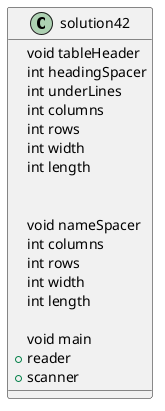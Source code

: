 @startuml
   class solution42{
        void tableHeader
        int headingSpacer
        int underLines
        int columns
        int rows
        int width
        int length


        void nameSpacer
        int columns
        int rows
        int width
        int length

        void main
        +reader
        +scanner
    }
@enduml